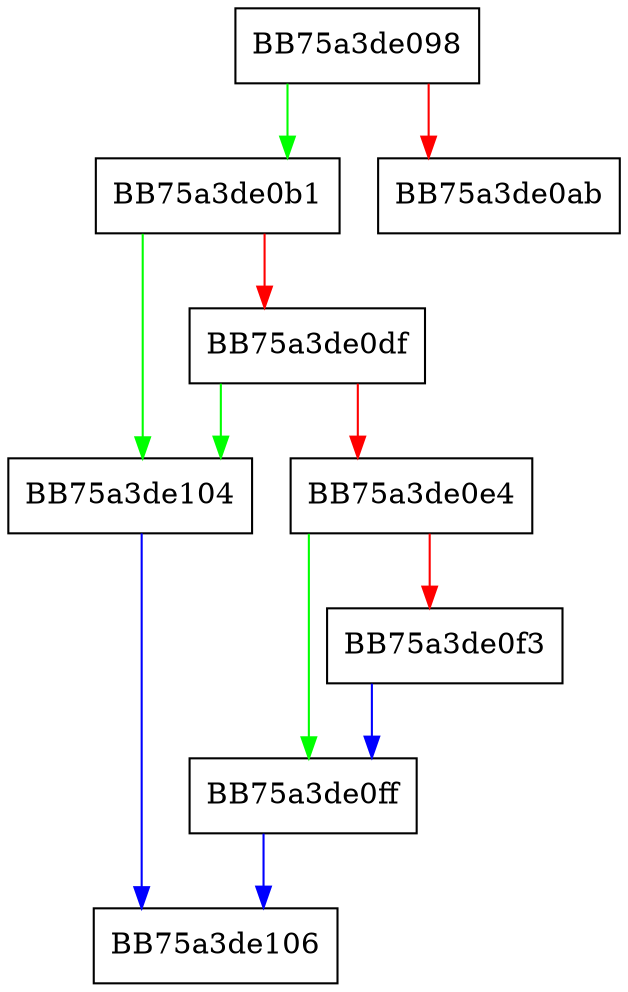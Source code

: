 digraph length {
  node [shape="box"];
  graph [splines=ortho];
  BB75a3de098 -> BB75a3de0b1 [color="green"];
  BB75a3de098 -> BB75a3de0ab [color="red"];
  BB75a3de0b1 -> BB75a3de104 [color="green"];
  BB75a3de0b1 -> BB75a3de0df [color="red"];
  BB75a3de0df -> BB75a3de104 [color="green"];
  BB75a3de0df -> BB75a3de0e4 [color="red"];
  BB75a3de0e4 -> BB75a3de0ff [color="green"];
  BB75a3de0e4 -> BB75a3de0f3 [color="red"];
  BB75a3de0f3 -> BB75a3de0ff [color="blue"];
  BB75a3de0ff -> BB75a3de106 [color="blue"];
  BB75a3de104 -> BB75a3de106 [color="blue"];
}